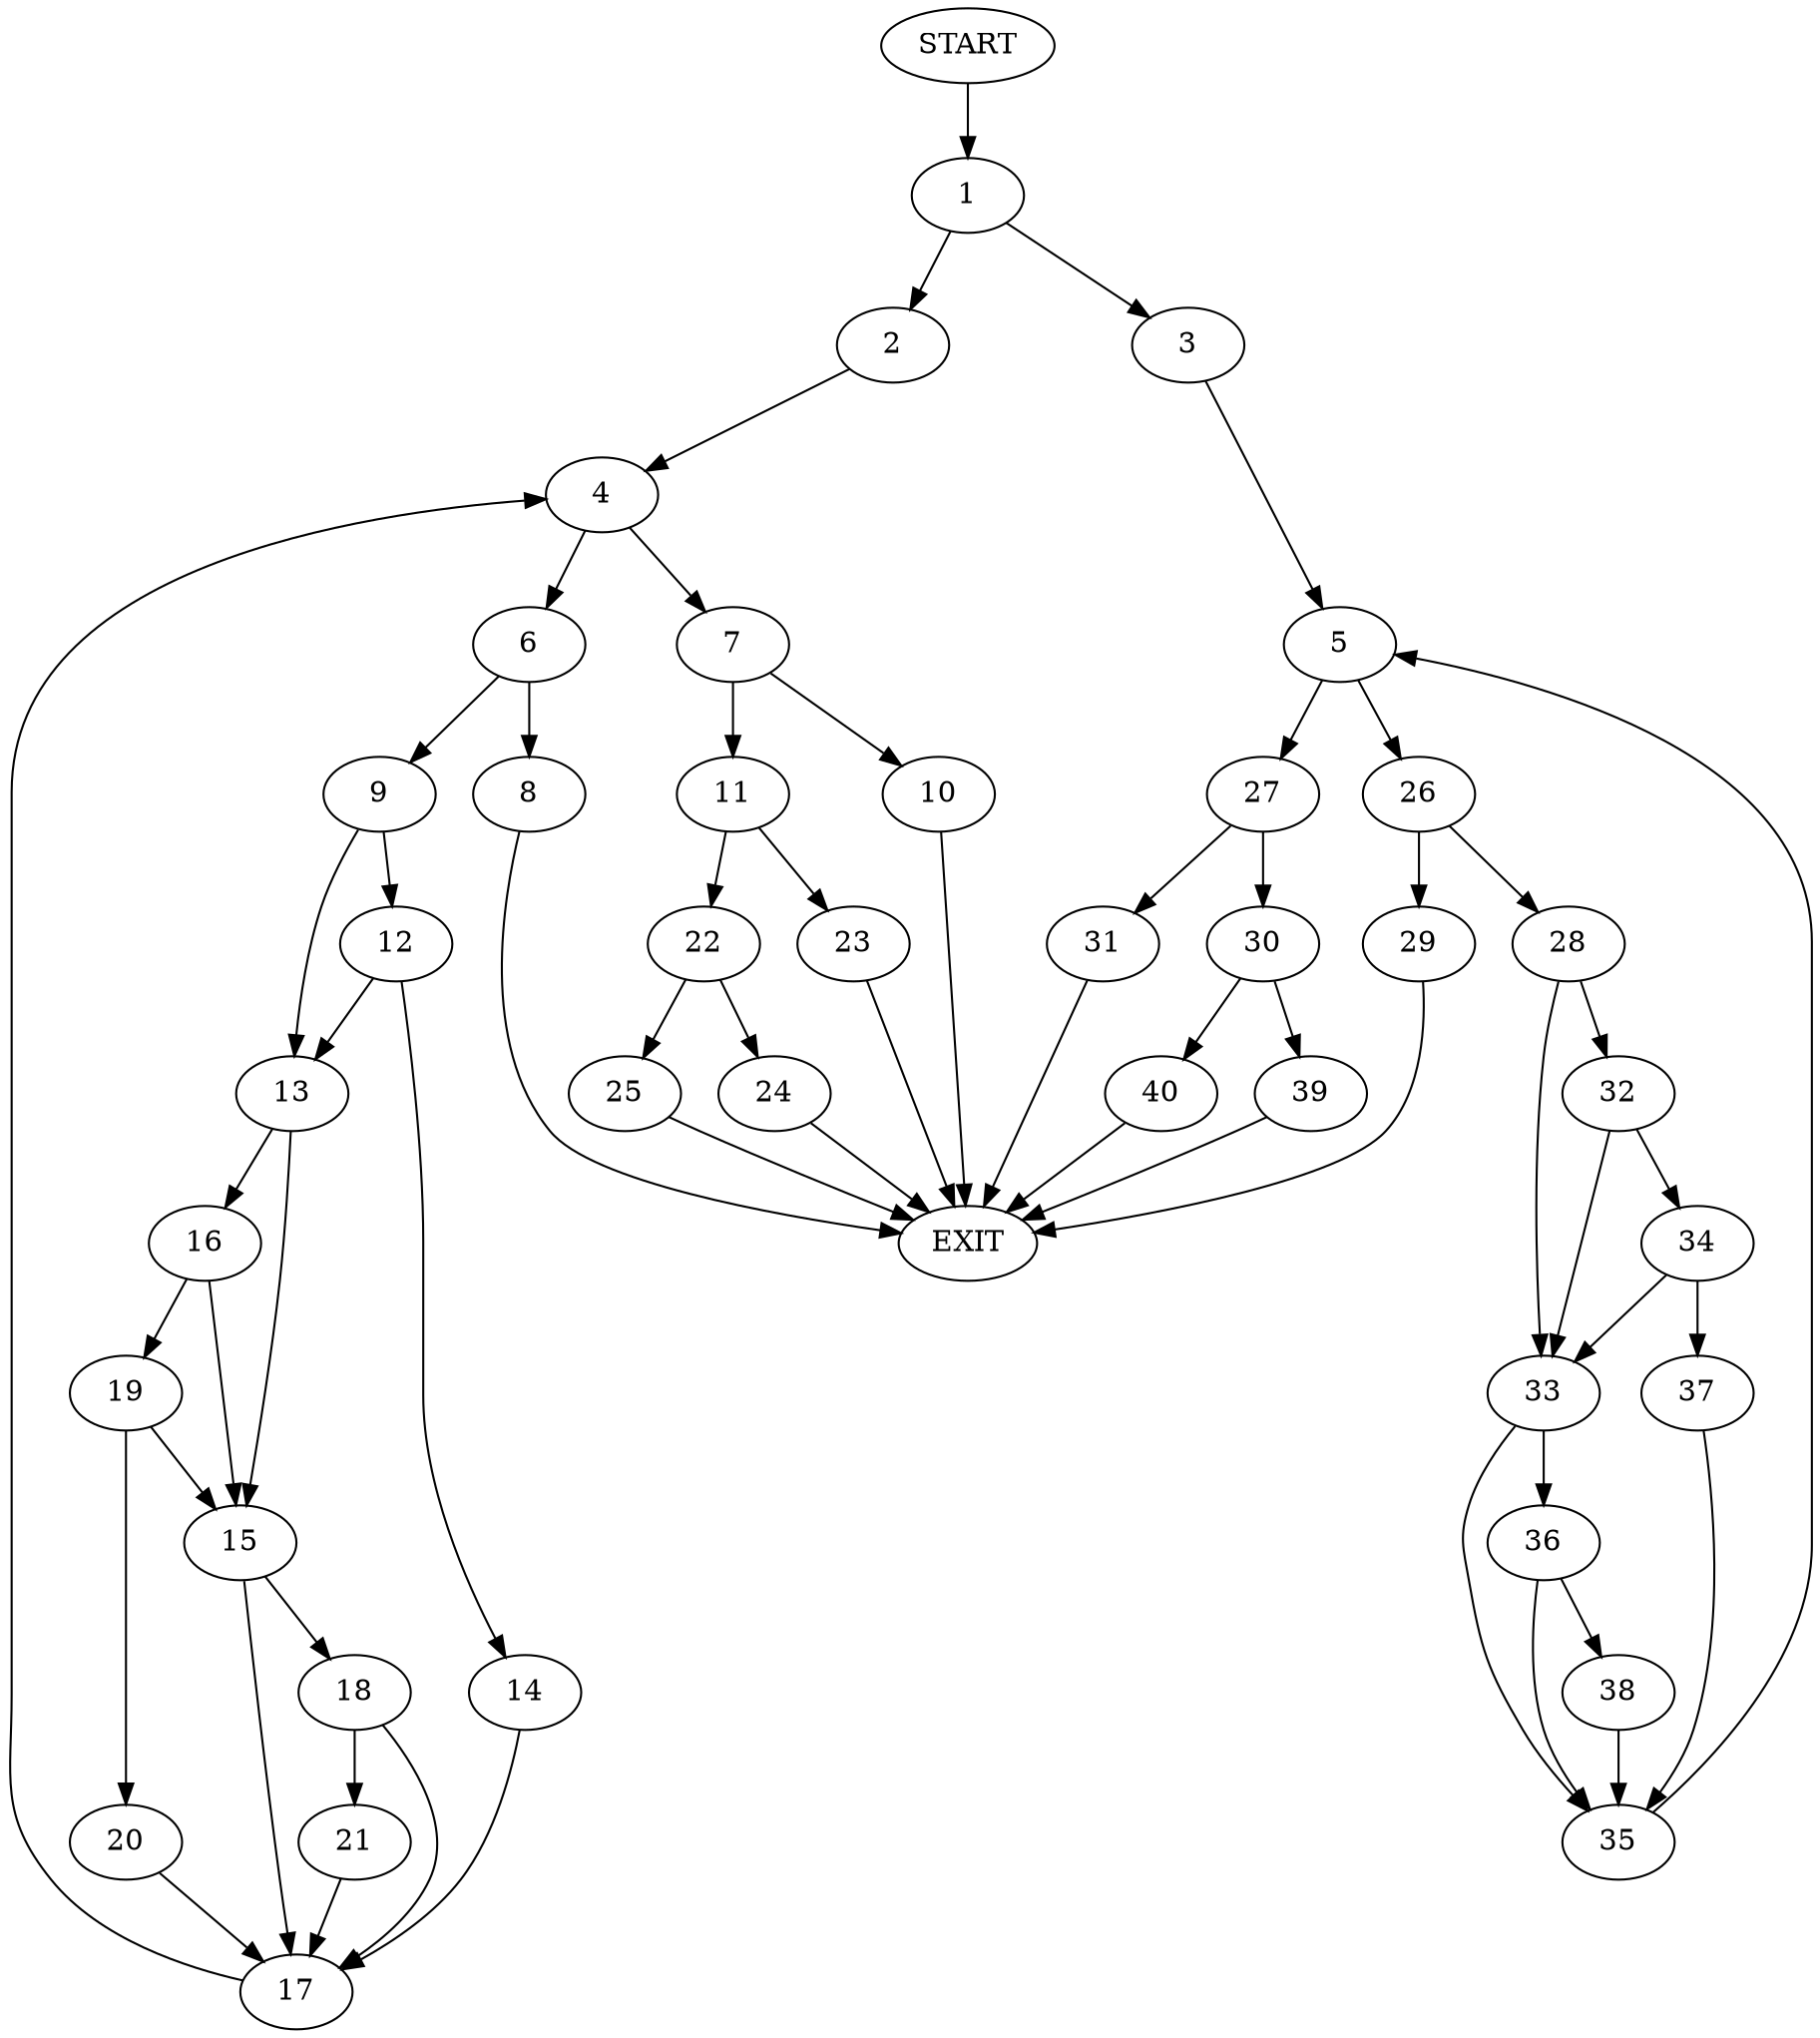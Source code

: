 digraph {
0 [label="START"]
41 [label="EXIT"]
0 -> 1
1 -> 2
1 -> 3
2 -> 4
3 -> 5
4 -> 6
4 -> 7
6 -> 8
6 -> 9
7 -> 10
7 -> 11
8 -> 41
9 -> 12
9 -> 13
12 -> 13
12 -> 14
13 -> 15
13 -> 16
14 -> 17
17 -> 4
15 -> 17
15 -> 18
16 -> 15
16 -> 19
19 -> 15
19 -> 20
20 -> 17
18 -> 17
18 -> 21
21 -> 17
10 -> 41
11 -> 22
11 -> 23
22 -> 24
22 -> 25
23 -> 41
25 -> 41
24 -> 41
5 -> 26
5 -> 27
26 -> 28
26 -> 29
27 -> 30
27 -> 31
29 -> 41
28 -> 32
28 -> 33
32 -> 34
32 -> 33
33 -> 35
33 -> 36
34 -> 37
34 -> 33
37 -> 35
35 -> 5
36 -> 35
36 -> 38
38 -> 35
31 -> 41
30 -> 39
30 -> 40
39 -> 41
40 -> 41
}
